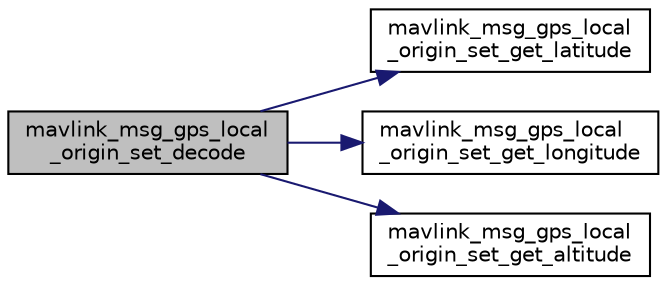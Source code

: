 digraph "mavlink_msg_gps_local_origin_set_decode"
{
 // INTERACTIVE_SVG=YES
  edge [fontname="Helvetica",fontsize="10",labelfontname="Helvetica",labelfontsize="10"];
  node [fontname="Helvetica",fontsize="10",shape=record];
  rankdir="LR";
  Node1 [label="mavlink_msg_gps_local\l_origin_set_decode",height=0.2,width=0.4,color="black", fillcolor="grey75", style="filled" fontcolor="black"];
  Node1 -> Node2 [color="midnightblue",fontsize="10",style="solid",fontname="Helvetica"];
  Node2 [label="mavlink_msg_gps_local\l_origin_set_get_latitude",height=0.2,width=0.4,color="black", fillcolor="white", style="filled",URL="$mavlink__msg__gps__local__origin__set_8h.html#a5f2b1aa6b7be09bdc157deb25fa70bf4",tooltip="Send a gps_local_origin_set message. "];
  Node1 -> Node3 [color="midnightblue",fontsize="10",style="solid",fontname="Helvetica"];
  Node3 [label="mavlink_msg_gps_local\l_origin_set_get_longitude",height=0.2,width=0.4,color="black", fillcolor="white", style="filled",URL="$mavlink__msg__gps__local__origin__set_8h.html#ad21b7f65e5e7d249b7cb24e0427c71df",tooltip="Get field longitude from gps_local_origin_set message. "];
  Node1 -> Node4 [color="midnightblue",fontsize="10",style="solid",fontname="Helvetica"];
  Node4 [label="mavlink_msg_gps_local\l_origin_set_get_altitude",height=0.2,width=0.4,color="black", fillcolor="white", style="filled",URL="$mavlink__msg__gps__local__origin__set_8h.html#a0d5035a55d216cea19548563eba89121",tooltip="Get field altitude from gps_local_origin_set message. "];
}
